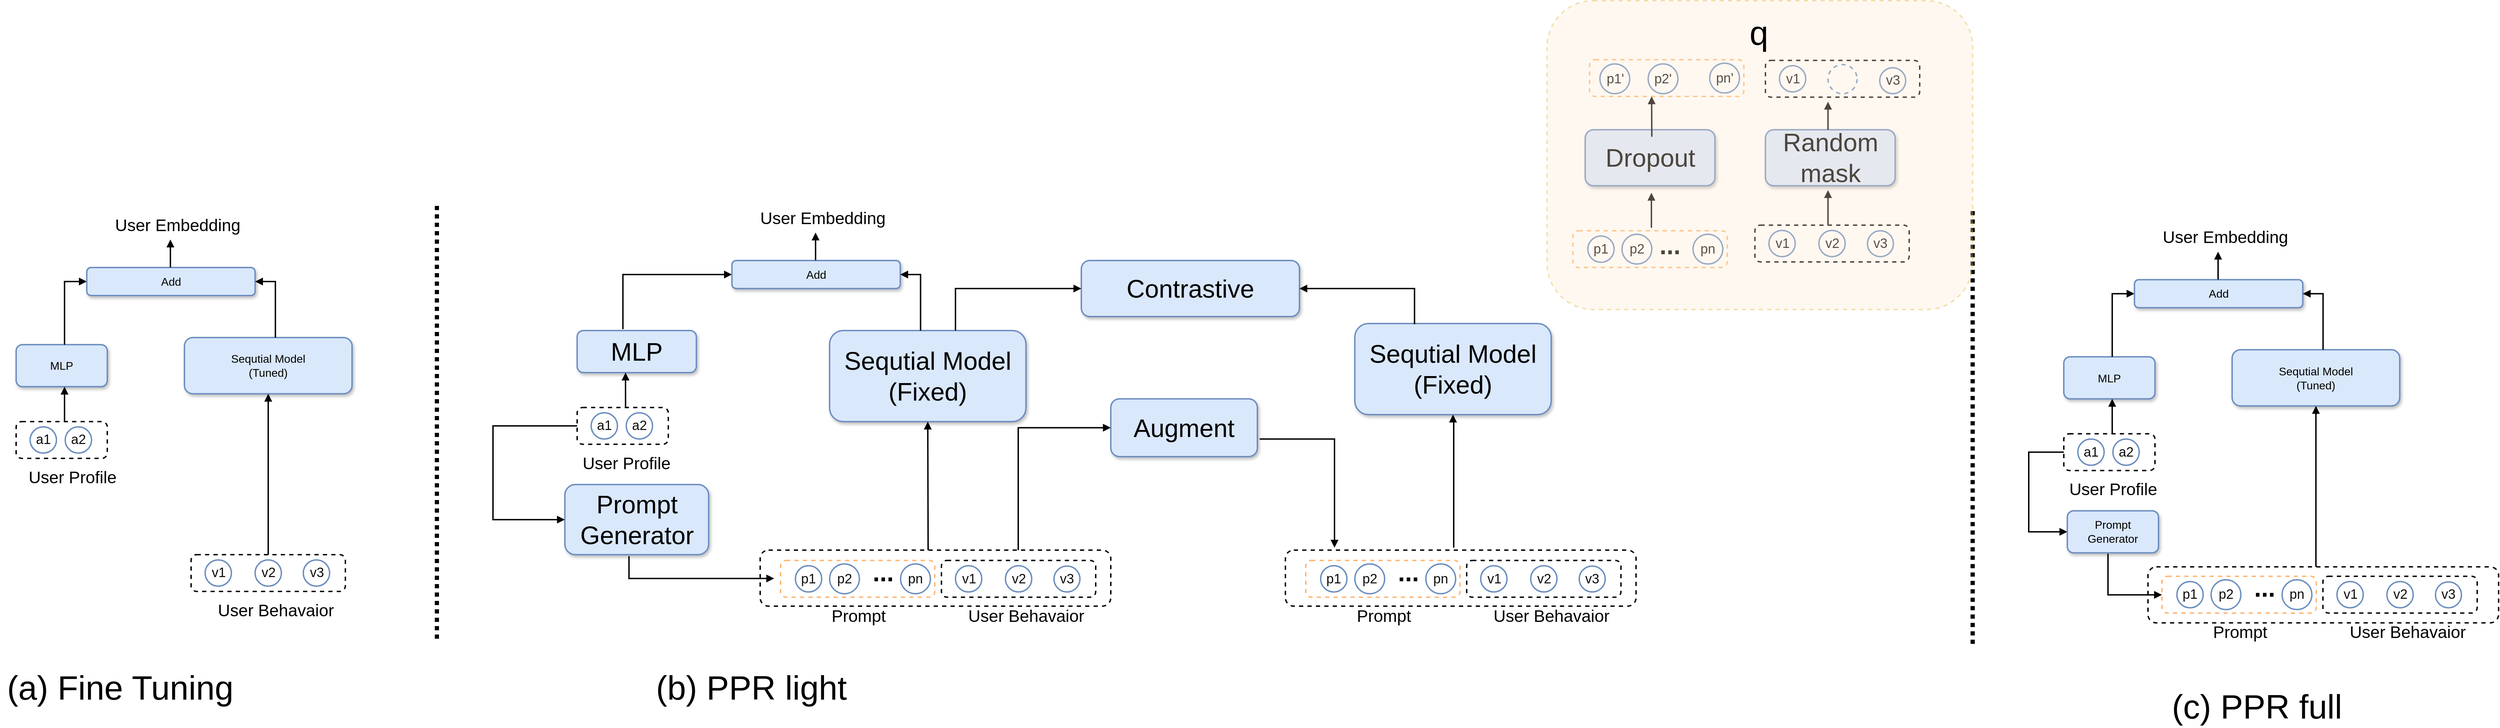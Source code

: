 <mxfile version="16.5.3" type="github">
  <diagram id="aS8oaicNbCkJTfkluQLp" name="第 1 页">
    <mxGraphModel dx="1865" dy="1660" grid="1" gridSize="10" guides="1" tooltips="1" connect="1" arrows="1" fold="1" page="1" pageScale="1" pageWidth="827" pageHeight="1169" math="0" shadow="0">
      <root>
        <mxCell id="0" />
        <mxCell id="1" parent="0" />
        <mxCell id="ZQoaphtTxRef-fi8NCxe-1" value="Sequtial Model&lt;br&gt;(Tuned)" style="rounded=1;whiteSpace=wrap;html=1;fontSize=16;strokeWidth=2;fillColor=#dae8fc;align=center;strokeColor=#6c8ebf;shadow=1;" parent="1" vertex="1">
          <mxGeometry x="170" y="130.0" width="239" height="80.25" as="geometry" />
        </mxCell>
        <mxCell id="qPcQ9MrOAGg3BTobNgeT-1" value="" style="rounded=1;whiteSpace=wrap;html=1;fontSize=16;fontColor=#000000;strokeWidth=2;fillColor=none;align=center;strokeColor=#000000;shadow=0;dashed=1;" parent="1" vertex="1">
          <mxGeometry x="179.5" y="440" width="220" height="52.5" as="geometry" />
        </mxCell>
        <mxCell id="FrOMpBuzF8apIuOrP_3H-1" value="&lt;font color=&quot;#0d0d0d&quot;&gt;v1&lt;/font&gt;" style="ellipse;whiteSpace=wrap;html=1;aspect=fixed;fontSize=19;fontColor=#3399FF;strokeWidth=2;fillColor=none;strokeColor=#6C8EBF;" parent="1" vertex="1">
          <mxGeometry x="199.5" y="447.5" width="37.5" height="37.5" as="geometry" />
        </mxCell>
        <mxCell id="FrOMpBuzF8apIuOrP_3H-2" value="&lt;font color=&quot;#0d0d0d&quot;&gt;v2&lt;/font&gt;" style="ellipse;whiteSpace=wrap;html=1;aspect=fixed;fontSize=19;fontColor=#3399FF;strokeWidth=2;fillColor=none;strokeColor=#6C8EBF;" parent="1" vertex="1">
          <mxGeometry x="270.75" y="447.5" width="37.5" height="37.5" as="geometry" />
        </mxCell>
        <mxCell id="FrOMpBuzF8apIuOrP_3H-3" value="&lt;font color=&quot;#0d0d0d&quot;&gt;v3&lt;/font&gt;" style="ellipse;whiteSpace=wrap;html=1;aspect=fixed;fontSize=19;fontColor=#3399FF;strokeWidth=2;fillColor=none;strokeColor=#6C8EBF;" parent="1" vertex="1">
          <mxGeometry x="339.5" y="447.5" width="37.5" height="37.5" as="geometry" />
        </mxCell>
        <mxCell id="FrOMpBuzF8apIuOrP_3H-5" value="" style="endArrow=block;html=1;rounded=0;exitX=0.5;exitY=0;exitDx=0;exitDy=0;entryX=0.5;entryY=1;entryDx=0;entryDy=0;endFill=1;strokeWidth=2;" parent="1" source="qPcQ9MrOAGg3BTobNgeT-1" target="ZQoaphtTxRef-fi8NCxe-1" edge="1">
          <mxGeometry width="50" height="50" relative="1" as="geometry">
            <mxPoint x="250" y="240" as="sourcePoint" />
            <mxPoint x="300" y="190" as="targetPoint" />
          </mxGeometry>
        </mxCell>
        <mxCell id="FrOMpBuzF8apIuOrP_3H-6" value="&lt;font style=&quot;font-size: 24px&quot;&gt;User Behavaior&lt;/font&gt;" style="text;html=1;resizable=0;autosize=1;align=center;verticalAlign=middle;points=[];fillColor=none;strokeColor=none;rounded=0;" parent="1" vertex="1">
          <mxGeometry x="210" y="510" width="180" height="20" as="geometry" />
        </mxCell>
        <mxCell id="FrOMpBuzF8apIuOrP_3H-8" value="MLP" style="rounded=1;whiteSpace=wrap;html=1;fontSize=16;strokeWidth=2;fillColor=#dae8fc;align=center;strokeColor=#6c8ebf;shadow=1;" parent="1" vertex="1">
          <mxGeometry x="-70" y="140.12" width="130" height="60" as="geometry" />
        </mxCell>
        <mxCell id="FrOMpBuzF8apIuOrP_3H-9" value="" style="rounded=1;whiteSpace=wrap;html=1;fontSize=16;fontColor=#000000;strokeWidth=2;fillColor=none;align=center;strokeColor=#000000;shadow=0;dashed=1;" parent="1" vertex="1">
          <mxGeometry x="-70" y="250" width="130" height="52.5" as="geometry" />
        </mxCell>
        <mxCell id="FrOMpBuzF8apIuOrP_3H-10" value="&lt;font color=&quot;#0d0d0d&quot;&gt;a1&lt;/font&gt;" style="ellipse;whiteSpace=wrap;html=1;aspect=fixed;fontSize=19;fontColor=#3399FF;strokeWidth=2;fillColor=none;strokeColor=#6C8EBF;" parent="1" vertex="1">
          <mxGeometry x="-50" y="257.5" width="37.5" height="37.5" as="geometry" />
        </mxCell>
        <mxCell id="FrOMpBuzF8apIuOrP_3H-11" value="&lt;font color=&quot;#0d0d0d&quot;&gt;a2&lt;/font&gt;" style="ellipse;whiteSpace=wrap;html=1;aspect=fixed;fontSize=19;fontColor=#3399FF;strokeWidth=2;fillColor=none;strokeColor=#6C8EBF;" parent="1" vertex="1">
          <mxGeometry y="257.5" width="37.5" height="37.5" as="geometry" />
        </mxCell>
        <mxCell id="FrOMpBuzF8apIuOrP_3H-12" value="&lt;font style=&quot;font-size: 24px&quot;&gt;User Profile&lt;/font&gt;" style="text;html=1;resizable=0;autosize=1;align=center;verticalAlign=middle;points=[];fillColor=none;strokeColor=none;rounded=0;" parent="1" vertex="1">
          <mxGeometry x="-60" y="320" width="140" height="20" as="geometry" />
        </mxCell>
        <mxCell id="FrOMpBuzF8apIuOrP_3H-13" value="" style="endArrow=block;html=1;rounded=0;exitX=0.531;exitY=0;exitDx=0;exitDy=0;entryX=0.5;entryY=1;entryDx=0;entryDy=0;endFill=1;strokeWidth=2;exitPerimeter=0;" parent="1" source="FrOMpBuzF8apIuOrP_3H-9" edge="1">
          <mxGeometry width="50" height="50" relative="1" as="geometry">
            <mxPoint x="-1" y="239.87" as="sourcePoint" />
            <mxPoint x="-1" y="200.12" as="targetPoint" />
          </mxGeometry>
        </mxCell>
        <mxCell id="FrOMpBuzF8apIuOrP_3H-15" value="" style="endArrow=block;html=1;rounded=0;exitX=0.531;exitY=0;exitDx=0;exitDy=0;endFill=1;strokeWidth=2;exitPerimeter=0;edgeStyle=elbowEdgeStyle;elbow=vertical;entryX=0;entryY=0.5;entryDx=0;entryDy=0;" parent="1" target="FrOMpBuzF8apIuOrP_3H-16" edge="1">
          <mxGeometry width="50" height="50" relative="1" as="geometry">
            <mxPoint x="-0.97" y="140.12" as="sourcePoint" />
            <mxPoint x="-40" y="50" as="targetPoint" />
            <Array as="points">
              <mxPoint x="-1" y="50" />
            </Array>
          </mxGeometry>
        </mxCell>
        <mxCell id="FrOMpBuzF8apIuOrP_3H-16" value="Add" style="rounded=1;whiteSpace=wrap;html=1;fontSize=16;strokeWidth=2;fillColor=#dae8fc;align=center;strokeColor=#6c8ebf;shadow=1;" parent="1" vertex="1">
          <mxGeometry x="30.75" y="30" width="240" height="40" as="geometry" />
        </mxCell>
        <mxCell id="FrOMpBuzF8apIuOrP_3H-17" value="" style="endArrow=block;html=1;rounded=0;exitX=0.5;exitY=0;exitDx=0;exitDy=0;endFill=1;strokeWidth=2;edgeStyle=elbowEdgeStyle;elbow=vertical;entryX=1;entryY=0.5;entryDx=0;entryDy=0;" parent="1" target="FrOMpBuzF8apIuOrP_3H-16" edge="1">
          <mxGeometry width="50" height="50" relative="1" as="geometry">
            <mxPoint x="299.71" y="130" as="sourcePoint" />
            <mxPoint x="300" y="50" as="targetPoint" />
            <Array as="points">
              <mxPoint x="300" y="50" />
            </Array>
          </mxGeometry>
        </mxCell>
        <mxCell id="FrOMpBuzF8apIuOrP_3H-20" value="" style="endArrow=block;html=1;rounded=0;exitX=0.5;exitY=0;exitDx=0;exitDy=0;entryX=0.5;entryY=1;entryDx=0;entryDy=0;endFill=1;strokeWidth=2;" parent="1" edge="1">
          <mxGeometry width="50" height="50" relative="1" as="geometry">
            <mxPoint x="150" y="29.75" as="sourcePoint" />
            <mxPoint x="150" y="-10" as="targetPoint" />
          </mxGeometry>
        </mxCell>
        <mxCell id="FrOMpBuzF8apIuOrP_3H-21" value="&lt;font style=&quot;font-size: 24px&quot;&gt;User Embedding&lt;/font&gt;" style="text;html=1;resizable=0;autosize=1;align=center;verticalAlign=middle;points=[];fillColor=none;strokeColor=none;rounded=0;" parent="1" vertex="1">
          <mxGeometry x="65" y="-40" width="190" height="20" as="geometry" />
        </mxCell>
        <mxCell id="FrOMpBuzF8apIuOrP_3H-22" value="&lt;font style=&quot;font-size: 36px&quot;&gt;Sequtial Model&lt;br&gt;(Fixed)&lt;/font&gt;" style="rounded=1;whiteSpace=wrap;html=1;fontSize=16;strokeWidth=2;fillColor=#dae8fc;align=center;strokeColor=#6c8ebf;shadow=1;" parent="1" vertex="1">
          <mxGeometry x="1090" y="120" width="280" height="130" as="geometry" />
        </mxCell>
        <mxCell id="FrOMpBuzF8apIuOrP_3H-23" value="" style="rounded=1;whiteSpace=wrap;html=1;fontSize=16;fontColor=#000000;strokeWidth=2;fillColor=none;align=center;strokeColor=#000000;shadow=0;dashed=1;" parent="1" vertex="1">
          <mxGeometry x="1249.5" y="448.25" width="220" height="52.5" as="geometry" />
        </mxCell>
        <mxCell id="FrOMpBuzF8apIuOrP_3H-24" value="&lt;font color=&quot;#0d0d0d&quot;&gt;v1&lt;/font&gt;" style="ellipse;whiteSpace=wrap;html=1;aspect=fixed;fontSize=19;fontColor=#3399FF;strokeWidth=2;fillColor=none;strokeColor=#6C8EBF;" parent="1" vertex="1">
          <mxGeometry x="1269.5" y="455.75" width="37.5" height="37.5" as="geometry" />
        </mxCell>
        <mxCell id="FrOMpBuzF8apIuOrP_3H-25" value="&lt;font color=&quot;#0d0d0d&quot;&gt;v2&lt;/font&gt;" style="ellipse;whiteSpace=wrap;html=1;aspect=fixed;fontSize=19;fontColor=#3399FF;strokeWidth=2;fillColor=none;strokeColor=#6C8EBF;" parent="1" vertex="1">
          <mxGeometry x="1340.75" y="455.75" width="37.5" height="37.5" as="geometry" />
        </mxCell>
        <mxCell id="FrOMpBuzF8apIuOrP_3H-26" value="&lt;font color=&quot;#0d0d0d&quot;&gt;v3&lt;/font&gt;" style="ellipse;whiteSpace=wrap;html=1;aspect=fixed;fontSize=19;fontColor=#3399FF;strokeWidth=2;fillColor=none;strokeColor=#6C8EBF;" parent="1" vertex="1">
          <mxGeometry x="1410" y="456.25" width="37" height="37" as="geometry" />
        </mxCell>
        <mxCell id="FrOMpBuzF8apIuOrP_3H-27" value="" style="endArrow=block;html=1;rounded=0;entryX=0.5;entryY=1;entryDx=0;entryDy=0;endFill=1;strokeWidth=2;exitX=0.479;exitY=0;exitDx=0;exitDy=0;exitPerimeter=0;" parent="1" source="FrOMpBuzF8apIuOrP_3H-49" target="FrOMpBuzF8apIuOrP_3H-22" edge="1">
          <mxGeometry width="50" height="50" relative="1" as="geometry">
            <mxPoint x="1210" y="390" as="sourcePoint" />
            <mxPoint x="1220" y="180" as="targetPoint" />
          </mxGeometry>
        </mxCell>
        <mxCell id="FrOMpBuzF8apIuOrP_3H-28" value="&lt;font style=&quot;font-size: 24px&quot;&gt;User Behavaior&lt;/font&gt;" style="text;html=1;resizable=0;autosize=1;align=center;verticalAlign=middle;points=[];fillColor=none;strokeColor=none;rounded=0;" parent="1" vertex="1">
          <mxGeometry x="1280" y="518.25" width="180" height="20" as="geometry" />
        </mxCell>
        <mxCell id="FrOMpBuzF8apIuOrP_3H-29" value="&lt;font style=&quot;font-size: 36px&quot;&gt;MLP&lt;/font&gt;" style="rounded=1;whiteSpace=wrap;html=1;fontSize=16;strokeWidth=2;fillColor=#dae8fc;align=center;strokeColor=#6c8ebf;shadow=1;" parent="1" vertex="1">
          <mxGeometry x="730" y="120" width="170" height="60" as="geometry" />
        </mxCell>
        <mxCell id="FrOMpBuzF8apIuOrP_3H-30" value="" style="rounded=1;whiteSpace=wrap;html=1;fontSize=16;fontColor=#000000;strokeWidth=2;fillColor=none;align=center;strokeColor=#000000;shadow=0;dashed=1;" parent="1" vertex="1">
          <mxGeometry x="730" y="229.88" width="130" height="52.5" as="geometry" />
        </mxCell>
        <mxCell id="FrOMpBuzF8apIuOrP_3H-31" value="&lt;font color=&quot;#0d0d0d&quot;&gt;a1&lt;/font&gt;" style="ellipse;whiteSpace=wrap;html=1;aspect=fixed;fontSize=19;fontColor=#3399FF;strokeWidth=2;fillColor=none;strokeColor=#6C8EBF;" parent="1" vertex="1">
          <mxGeometry x="750" y="237.38" width="37.5" height="37.5" as="geometry" />
        </mxCell>
        <mxCell id="FrOMpBuzF8apIuOrP_3H-32" value="&lt;font color=&quot;#0d0d0d&quot;&gt;a2&lt;/font&gt;" style="ellipse;whiteSpace=wrap;html=1;aspect=fixed;fontSize=19;fontColor=#3399FF;strokeWidth=2;fillColor=none;strokeColor=#6C8EBF;" parent="1" vertex="1">
          <mxGeometry x="800" y="237.38" width="37.5" height="37.5" as="geometry" />
        </mxCell>
        <mxCell id="FrOMpBuzF8apIuOrP_3H-33" value="&lt;font style=&quot;font-size: 24px&quot;&gt;User Profile&lt;/font&gt;" style="text;html=1;resizable=0;autosize=1;align=center;verticalAlign=middle;points=[];fillColor=none;strokeColor=none;rounded=0;" parent="1" vertex="1">
          <mxGeometry x="730" y="299.88" width="140" height="20" as="geometry" />
        </mxCell>
        <mxCell id="FrOMpBuzF8apIuOrP_3H-34" value="" style="endArrow=block;html=1;rounded=0;exitX=0.531;exitY=0;exitDx=0;exitDy=0;entryX=0.5;entryY=1;entryDx=0;entryDy=0;endFill=1;strokeWidth=2;exitPerimeter=0;" parent="1" source="FrOMpBuzF8apIuOrP_3H-30" edge="1">
          <mxGeometry width="50" height="50" relative="1" as="geometry">
            <mxPoint x="799" y="219.75" as="sourcePoint" />
            <mxPoint x="799" y="180.0" as="targetPoint" />
          </mxGeometry>
        </mxCell>
        <mxCell id="FrOMpBuzF8apIuOrP_3H-35" value="" style="endArrow=block;html=1;rounded=0;endFill=1;strokeWidth=2;edgeStyle=elbowEdgeStyle;elbow=vertical;entryX=0;entryY=0.5;entryDx=0;entryDy=0;exitX=0.384;exitY=-0.034;exitDx=0;exitDy=0;exitPerimeter=0;" parent="1" target="FrOMpBuzF8apIuOrP_3H-36" edge="1" source="FrOMpBuzF8apIuOrP_3H-29">
          <mxGeometry width="50" height="50" relative="1" as="geometry">
            <mxPoint x="800" y="110" as="sourcePoint" />
            <mxPoint x="880" y="40" as="targetPoint" />
            <Array as="points">
              <mxPoint x="919" y="40" />
            </Array>
          </mxGeometry>
        </mxCell>
        <mxCell id="FrOMpBuzF8apIuOrP_3H-36" value="Add" style="rounded=1;whiteSpace=wrap;html=1;fontSize=16;strokeWidth=2;fillColor=#dae8fc;align=center;strokeColor=#6c8ebf;shadow=1;" parent="1" vertex="1">
          <mxGeometry x="950.75" y="20" width="240" height="40" as="geometry" />
        </mxCell>
        <mxCell id="FrOMpBuzF8apIuOrP_3H-37" value="" style="endArrow=block;html=1;rounded=0;exitX=0.5;exitY=0;exitDx=0;exitDy=0;endFill=1;strokeWidth=2;edgeStyle=elbowEdgeStyle;elbow=vertical;entryX=1;entryY=0.5;entryDx=0;entryDy=0;" parent="1" target="FrOMpBuzF8apIuOrP_3H-36" edge="1">
          <mxGeometry width="50" height="50" relative="1" as="geometry">
            <mxPoint x="1219.71" y="120" as="sourcePoint" />
            <mxPoint x="1220" y="40" as="targetPoint" />
            <Array as="points">
              <mxPoint x="1220" y="40" />
            </Array>
          </mxGeometry>
        </mxCell>
        <mxCell id="FrOMpBuzF8apIuOrP_3H-39" value="" style="endArrow=block;html=1;rounded=0;exitX=0.5;exitY=0;exitDx=0;exitDy=0;entryX=0.5;entryY=1;entryDx=0;entryDy=0;endFill=1;strokeWidth=2;" parent="1" edge="1">
          <mxGeometry width="50" height="50" relative="1" as="geometry">
            <mxPoint x="1070" y="19.75" as="sourcePoint" />
            <mxPoint x="1070" y="-20" as="targetPoint" />
          </mxGeometry>
        </mxCell>
        <mxCell id="FrOMpBuzF8apIuOrP_3H-40" value="&lt;font style=&quot;font-size: 24px&quot;&gt;User Embedding&lt;/font&gt;" style="text;html=1;resizable=0;autosize=1;align=center;verticalAlign=middle;points=[];fillColor=none;strokeColor=none;rounded=0;" parent="1" vertex="1">
          <mxGeometry x="985" y="-50" width="190" height="20" as="geometry" />
        </mxCell>
        <mxCell id="FrOMpBuzF8apIuOrP_3H-41" value="&lt;font style=&quot;font-size: 36px&quot;&gt;Prompt Generator&lt;/font&gt;" style="rounded=1;whiteSpace=wrap;html=1;fontSize=16;strokeWidth=2;fillColor=#dae8fc;align=center;strokeColor=#6c8ebf;shadow=1;" parent="1" vertex="1">
          <mxGeometry x="712.5" y="339.88" width="205" height="100.12" as="geometry" />
        </mxCell>
        <mxCell id="FrOMpBuzF8apIuOrP_3H-43" value="" style="endArrow=block;html=1;rounded=0;exitX=0;exitY=0.5;exitDx=0;exitDy=0;entryX=0;entryY=0.5;entryDx=0;entryDy=0;endFill=1;strokeWidth=2;edgeStyle=elbowEdgeStyle;elbow=vertical;" parent="1" source="FrOMpBuzF8apIuOrP_3H-30" target="FrOMpBuzF8apIuOrP_3H-41" edge="1">
          <mxGeometry width="50" height="50" relative="1" as="geometry">
            <mxPoint x="560" y="289.63" as="sourcePoint" />
            <mxPoint x="560" y="249.88" as="targetPoint" />
            <Array as="points">
              <mxPoint x="610" y="250" />
              <mxPoint x="530" y="322.88" />
            </Array>
          </mxGeometry>
        </mxCell>
        <mxCell id="FrOMpBuzF8apIuOrP_3H-44" value="" style="rounded=1;whiteSpace=wrap;html=1;fontSize=16;fontColor=#000000;strokeWidth=2;fillColor=none;align=center;strokeColor=#FFB570;shadow=0;dashed=1;" parent="1" vertex="1">
          <mxGeometry x="1020" y="448.25" width="220" height="52.5" as="geometry" />
        </mxCell>
        <mxCell id="FrOMpBuzF8apIuOrP_3H-45" value="&lt;font color=&quot;#0d0d0d&quot;&gt;p1&lt;/font&gt;" style="ellipse;whiteSpace=wrap;html=1;aspect=fixed;fontSize=19;fontColor=#3399FF;strokeWidth=2;fillColor=none;strokeColor=#6C8EBF;" parent="1" vertex="1">
          <mxGeometry x="1041.25" y="455.75" width="37.5" height="37.5" as="geometry" />
        </mxCell>
        <mxCell id="FrOMpBuzF8apIuOrP_3H-46" value="&lt;font color=&quot;#0d0d0d&quot;&gt;p2&lt;/font&gt;" style="ellipse;whiteSpace=wrap;html=1;aspect=fixed;fontSize=19;fontColor=#3399FF;strokeWidth=2;fillColor=none;strokeColor=#6C8EBF;" parent="1" vertex="1">
          <mxGeometry x="1090" y="453.25" width="42.5" height="42.5" as="geometry" />
        </mxCell>
        <mxCell id="FrOMpBuzF8apIuOrP_3H-47" value="&lt;font color=&quot;#0d0d0d&quot;&gt;pn&lt;/font&gt;" style="ellipse;whiteSpace=wrap;html=1;aspect=fixed;fontSize=19;fontColor=#3399FF;strokeWidth=2;fillColor=none;strokeColor=#6C8EBF;" parent="1" vertex="1">
          <mxGeometry x="1191.25" y="453.25" width="42.5" height="42.5" as="geometry" />
        </mxCell>
        <mxCell id="FrOMpBuzF8apIuOrP_3H-48" value="&lt;b&gt;&lt;font style=&quot;font-size: 36px&quot;&gt;...&lt;/font&gt;&lt;/b&gt;" style="text;html=1;resizable=0;autosize=1;align=center;verticalAlign=middle;points=[];fillColor=none;strokeColor=none;rounded=0;fontSize=24;" parent="1" vertex="1">
          <mxGeometry x="1141.25" y="444.5" width="50" height="40" as="geometry" />
        </mxCell>
        <mxCell id="FrOMpBuzF8apIuOrP_3H-49" value="" style="rounded=1;whiteSpace=wrap;html=1;fontSize=16;fontColor=#000000;strokeWidth=2;fillColor=none;align=center;strokeColor=#000000;shadow=0;dashed=1;" parent="1" vertex="1">
          <mxGeometry x="991" y="433.5" width="500" height="80" as="geometry" />
        </mxCell>
        <mxCell id="FrOMpBuzF8apIuOrP_3H-50" value="&lt;font style=&quot;font-size: 24px&quot;&gt;Prompt&lt;/font&gt;" style="text;html=1;resizable=0;autosize=1;align=center;verticalAlign=middle;points=[];fillColor=none;strokeColor=none;rounded=0;" parent="1" vertex="1">
          <mxGeometry x="1086.25" y="518.25" width="90" height="20" as="geometry" />
        </mxCell>
        <mxCell id="FrOMpBuzF8apIuOrP_3H-51" value="" style="endArrow=block;html=1;rounded=0;exitX=0.446;exitY=1.023;exitDx=0;exitDy=0;entryX=0.04;entryY=0.5;entryDx=0;entryDy=0;endFill=1;strokeWidth=2;edgeStyle=elbowEdgeStyle;elbow=vertical;entryPerimeter=0;exitPerimeter=0;" parent="1" source="FrOMpBuzF8apIuOrP_3H-41" target="FrOMpBuzF8apIuOrP_3H-49" edge="1">
          <mxGeometry width="50" height="50" relative="1" as="geometry">
            <mxPoint x="880" y="430" as="sourcePoint" />
            <mxPoint x="885" y="543.75" as="targetPoint" />
            <Array as="points">
              <mxPoint x="900" y="474" />
            </Array>
          </mxGeometry>
        </mxCell>
        <mxCell id="FrOMpBuzF8apIuOrP_3H-108" value="Sequtial Model&lt;br&gt;(Tuned)" style="rounded=1;whiteSpace=wrap;html=1;fontSize=16;strokeWidth=2;fillColor=#dae8fc;align=center;strokeColor=#6c8ebf;shadow=1;" parent="1" vertex="1">
          <mxGeometry x="3090.0" y="147.38" width="239" height="80.25" as="geometry" />
        </mxCell>
        <mxCell id="FrOMpBuzF8apIuOrP_3H-109" value="" style="rounded=1;whiteSpace=wrap;html=1;fontSize=16;fontColor=#000000;strokeWidth=2;fillColor=none;align=center;strokeColor=#000000;shadow=0;dashed=1;" parent="1" vertex="1">
          <mxGeometry x="3219.5" y="470.88" width="220" height="52.5" as="geometry" />
        </mxCell>
        <mxCell id="FrOMpBuzF8apIuOrP_3H-110" value="&lt;font color=&quot;#0d0d0d&quot;&gt;v1&lt;/font&gt;" style="ellipse;whiteSpace=wrap;html=1;aspect=fixed;fontSize=19;fontColor=#3399FF;strokeWidth=2;fillColor=none;strokeColor=#6C8EBF;" parent="1" vertex="1">
          <mxGeometry x="3239.5" y="478.38" width="37.5" height="37.5" as="geometry" />
        </mxCell>
        <mxCell id="FrOMpBuzF8apIuOrP_3H-111" value="&lt;font color=&quot;#0d0d0d&quot;&gt;v2&lt;/font&gt;" style="ellipse;whiteSpace=wrap;html=1;aspect=fixed;fontSize=19;fontColor=#3399FF;strokeWidth=2;fillColor=none;strokeColor=#6C8EBF;" parent="1" vertex="1">
          <mxGeometry x="3310.75" y="478.38" width="37.5" height="37.5" as="geometry" />
        </mxCell>
        <mxCell id="FrOMpBuzF8apIuOrP_3H-112" value="&lt;font color=&quot;#0d0d0d&quot;&gt;v3&lt;/font&gt;" style="ellipse;whiteSpace=wrap;html=1;aspect=fixed;fontSize=19;fontColor=#3399FF;strokeWidth=2;fillColor=none;strokeColor=#6C8EBF;" parent="1" vertex="1">
          <mxGeometry x="3380.0" y="478.88" width="37" height="37" as="geometry" />
        </mxCell>
        <mxCell id="FrOMpBuzF8apIuOrP_3H-113" value="" style="endArrow=block;html=1;rounded=0;entryX=0.5;entryY=1;entryDx=0;entryDy=0;endFill=1;strokeWidth=2;exitX=0.479;exitY=0;exitDx=0;exitDy=0;exitPerimeter=0;" parent="1" source="FrOMpBuzF8apIuOrP_3H-133" target="FrOMpBuzF8apIuOrP_3H-108" edge="1">
          <mxGeometry width="50" height="50" relative="1" as="geometry">
            <mxPoint x="3210.0" y="417.38" as="sourcePoint" />
            <mxPoint x="3220.0" y="207.38" as="targetPoint" />
          </mxGeometry>
        </mxCell>
        <mxCell id="FrOMpBuzF8apIuOrP_3H-114" value="&lt;font style=&quot;font-size: 24px&quot;&gt;User Behavaior&lt;/font&gt;" style="text;html=1;resizable=0;autosize=1;align=center;verticalAlign=middle;points=[];fillColor=none;strokeColor=none;rounded=0;" parent="1" vertex="1">
          <mxGeometry x="3250.0" y="540.88" width="180" height="20" as="geometry" />
        </mxCell>
        <mxCell id="FrOMpBuzF8apIuOrP_3H-115" value="MLP" style="rounded=1;whiteSpace=wrap;html=1;fontSize=16;strokeWidth=2;fillColor=#dae8fc;align=center;strokeColor=#6c8ebf;shadow=1;" parent="1" vertex="1">
          <mxGeometry x="2850.0" y="157.5" width="130" height="60" as="geometry" />
        </mxCell>
        <mxCell id="FrOMpBuzF8apIuOrP_3H-116" value="" style="rounded=1;whiteSpace=wrap;html=1;fontSize=16;fontColor=#000000;strokeWidth=2;fillColor=none;align=center;strokeColor=#000000;shadow=0;dashed=1;" parent="1" vertex="1">
          <mxGeometry x="2850.0" y="267.38" width="130" height="52.5" as="geometry" />
        </mxCell>
        <mxCell id="FrOMpBuzF8apIuOrP_3H-117" value="&lt;font color=&quot;#0d0d0d&quot;&gt;a1&lt;/font&gt;" style="ellipse;whiteSpace=wrap;html=1;aspect=fixed;fontSize=19;fontColor=#3399FF;strokeWidth=2;fillColor=none;strokeColor=#6C8EBF;" parent="1" vertex="1">
          <mxGeometry x="2870.0" y="274.88" width="37.5" height="37.5" as="geometry" />
        </mxCell>
        <mxCell id="FrOMpBuzF8apIuOrP_3H-118" value="&lt;font color=&quot;#0d0d0d&quot;&gt;a2&lt;/font&gt;" style="ellipse;whiteSpace=wrap;html=1;aspect=fixed;fontSize=19;fontColor=#3399FF;strokeWidth=2;fillColor=none;strokeColor=#6C8EBF;" parent="1" vertex="1">
          <mxGeometry x="2920.0" y="274.88" width="37.5" height="37.5" as="geometry" />
        </mxCell>
        <mxCell id="FrOMpBuzF8apIuOrP_3H-119" value="&lt;font style=&quot;font-size: 24px&quot;&gt;User Profile&lt;/font&gt;" style="text;html=1;resizable=0;autosize=1;align=center;verticalAlign=middle;points=[];fillColor=none;strokeColor=none;rounded=0;" parent="1" vertex="1">
          <mxGeometry x="2850.0" y="337.38" width="140" height="20" as="geometry" />
        </mxCell>
        <mxCell id="FrOMpBuzF8apIuOrP_3H-120" value="" style="endArrow=block;html=1;rounded=0;exitX=0.531;exitY=0;exitDx=0;exitDy=0;entryX=0.5;entryY=1;entryDx=0;entryDy=0;endFill=1;strokeWidth=2;exitPerimeter=0;" parent="1" source="FrOMpBuzF8apIuOrP_3H-116" edge="1">
          <mxGeometry width="50" height="50" relative="1" as="geometry">
            <mxPoint x="2919.0" y="257.25" as="sourcePoint" />
            <mxPoint x="2919.0" y="217.5" as="targetPoint" />
          </mxGeometry>
        </mxCell>
        <mxCell id="FrOMpBuzF8apIuOrP_3H-121" value="" style="endArrow=block;html=1;rounded=0;exitX=0.531;exitY=0;exitDx=0;exitDy=0;endFill=1;strokeWidth=2;exitPerimeter=0;edgeStyle=elbowEdgeStyle;elbow=vertical;entryX=0;entryY=0.5;entryDx=0;entryDy=0;" parent="1" target="FrOMpBuzF8apIuOrP_3H-122" edge="1">
          <mxGeometry width="50" height="50" relative="1" as="geometry">
            <mxPoint x="2919.03" y="157.5" as="sourcePoint" />
            <mxPoint x="2880.0" y="67.38" as="targetPoint" />
            <Array as="points">
              <mxPoint x="2919.0" y="67.38" />
            </Array>
          </mxGeometry>
        </mxCell>
        <mxCell id="FrOMpBuzF8apIuOrP_3H-122" value="Add" style="rounded=1;whiteSpace=wrap;html=1;fontSize=16;strokeWidth=2;fillColor=#dae8fc;align=center;strokeColor=#6c8ebf;shadow=1;" parent="1" vertex="1">
          <mxGeometry x="2950.75" y="47.38" width="240" height="40" as="geometry" />
        </mxCell>
        <mxCell id="FrOMpBuzF8apIuOrP_3H-123" value="" style="endArrow=block;html=1;rounded=0;exitX=0.5;exitY=0;exitDx=0;exitDy=0;endFill=1;strokeWidth=2;edgeStyle=elbowEdgeStyle;elbow=vertical;entryX=1;entryY=0.5;entryDx=0;entryDy=0;" parent="1" target="FrOMpBuzF8apIuOrP_3H-122" edge="1">
          <mxGeometry width="50" height="50" relative="1" as="geometry">
            <mxPoint x="3219.71" y="147.38" as="sourcePoint" />
            <mxPoint x="3220.0" y="67.38" as="targetPoint" />
            <Array as="points">
              <mxPoint x="3220.0" y="67.38" />
            </Array>
          </mxGeometry>
        </mxCell>
        <mxCell id="FrOMpBuzF8apIuOrP_3H-124" value="" style="endArrow=block;html=1;rounded=0;exitX=0.5;exitY=0;exitDx=0;exitDy=0;entryX=0.5;entryY=1;entryDx=0;entryDy=0;endFill=1;strokeWidth=2;" parent="1" edge="1">
          <mxGeometry width="50" height="50" relative="1" as="geometry">
            <mxPoint x="3070.0" y="47.13" as="sourcePoint" />
            <mxPoint x="3070.0" y="7.38" as="targetPoint" />
          </mxGeometry>
        </mxCell>
        <mxCell id="FrOMpBuzF8apIuOrP_3H-125" value="&lt;font style=&quot;font-size: 24px&quot;&gt;User Embedding&lt;/font&gt;" style="text;html=1;resizable=0;autosize=1;align=center;verticalAlign=middle;points=[];fillColor=none;strokeColor=none;rounded=0;" parent="1" vertex="1">
          <mxGeometry x="2985.0" y="-22.62" width="190" height="20" as="geometry" />
        </mxCell>
        <mxCell id="FrOMpBuzF8apIuOrP_3H-126" value="Prompt Generator" style="rounded=1;whiteSpace=wrap;html=1;fontSize=16;strokeWidth=2;fillColor=#dae8fc;align=center;strokeColor=#6c8ebf;shadow=1;" parent="1" vertex="1">
          <mxGeometry x="2855.0" y="377.38" width="130" height="60" as="geometry" />
        </mxCell>
        <mxCell id="FrOMpBuzF8apIuOrP_3H-127" value="" style="endArrow=block;html=1;rounded=0;exitX=0;exitY=0.5;exitDx=0;exitDy=0;entryX=0;entryY=0.5;entryDx=0;entryDy=0;endFill=1;strokeWidth=2;edgeStyle=elbowEdgeStyle;elbow=vertical;" parent="1" source="FrOMpBuzF8apIuOrP_3H-116" target="FrOMpBuzF8apIuOrP_3H-126" edge="1">
          <mxGeometry width="50" height="50" relative="1" as="geometry">
            <mxPoint x="2830.0" y="304.13" as="sourcePoint" />
            <mxPoint x="2830.0" y="264.38" as="targetPoint" />
            <Array as="points">
              <mxPoint x="2800.0" y="337.38" />
            </Array>
          </mxGeometry>
        </mxCell>
        <mxCell id="FrOMpBuzF8apIuOrP_3H-128" value="" style="rounded=1;whiteSpace=wrap;html=1;fontSize=16;fontColor=#000000;strokeWidth=2;fillColor=none;align=center;strokeColor=#FFB570;shadow=0;dashed=1;" parent="1" vertex="1">
          <mxGeometry x="2990.0" y="470.88" width="220" height="52.5" as="geometry" />
        </mxCell>
        <mxCell id="FrOMpBuzF8apIuOrP_3H-129" value="&lt;font color=&quot;#0d0d0d&quot;&gt;p1&lt;/font&gt;" style="ellipse;whiteSpace=wrap;html=1;aspect=fixed;fontSize=19;fontColor=#3399FF;strokeWidth=2;fillColor=none;strokeColor=#6C8EBF;" parent="1" vertex="1">
          <mxGeometry x="3011.25" y="478.38" width="37.5" height="37.5" as="geometry" />
        </mxCell>
        <mxCell id="FrOMpBuzF8apIuOrP_3H-130" value="&lt;font color=&quot;#0d0d0d&quot;&gt;p2&lt;/font&gt;" style="ellipse;whiteSpace=wrap;html=1;aspect=fixed;fontSize=19;fontColor=#3399FF;strokeWidth=2;fillColor=none;strokeColor=#6C8EBF;" parent="1" vertex="1">
          <mxGeometry x="3060.0" y="475.88" width="42.5" height="42.5" as="geometry" />
        </mxCell>
        <mxCell id="FrOMpBuzF8apIuOrP_3H-131" value="&lt;font color=&quot;#0d0d0d&quot;&gt;pn&lt;/font&gt;" style="ellipse;whiteSpace=wrap;html=1;aspect=fixed;fontSize=19;fontColor=#3399FF;strokeWidth=2;fillColor=none;strokeColor=#6C8EBF;" parent="1" vertex="1">
          <mxGeometry x="3161.25" y="475.88" width="42.5" height="42.5" as="geometry" />
        </mxCell>
        <mxCell id="FrOMpBuzF8apIuOrP_3H-132" value="&lt;b&gt;&lt;font style=&quot;font-size: 36px&quot;&gt;...&lt;/font&gt;&lt;/b&gt;" style="text;html=1;resizable=0;autosize=1;align=center;verticalAlign=middle;points=[];fillColor=none;strokeColor=none;rounded=0;fontSize=24;" parent="1" vertex="1">
          <mxGeometry x="3111.25" y="467.13" width="50" height="40" as="geometry" />
        </mxCell>
        <mxCell id="FrOMpBuzF8apIuOrP_3H-133" value="" style="rounded=1;whiteSpace=wrap;html=1;fontSize=16;fontColor=#000000;strokeWidth=2;fillColor=none;align=center;strokeColor=#000000;shadow=0;dashed=1;" parent="1" vertex="1">
          <mxGeometry x="2970.0" y="457.38" width="500" height="80" as="geometry" />
        </mxCell>
        <mxCell id="FrOMpBuzF8apIuOrP_3H-134" value="&lt;font style=&quot;font-size: 24px&quot;&gt;Prompt&lt;/font&gt;" style="text;html=1;resizable=0;autosize=1;align=center;verticalAlign=middle;points=[];fillColor=none;strokeColor=none;rounded=0;" parent="1" vertex="1">
          <mxGeometry x="3056.25" y="540.88" width="90" height="20" as="geometry" />
        </mxCell>
        <mxCell id="FrOMpBuzF8apIuOrP_3H-135" value="" style="endArrow=block;html=1;rounded=0;exitX=0.446;exitY=1.023;exitDx=0;exitDy=0;entryX=0.04;entryY=0.5;entryDx=0;entryDy=0;endFill=1;strokeWidth=2;edgeStyle=elbowEdgeStyle;elbow=vertical;entryPerimeter=0;exitPerimeter=0;" parent="1" source="FrOMpBuzF8apIuOrP_3H-126" target="FrOMpBuzF8apIuOrP_3H-133" edge="1">
          <mxGeometry width="50" height="50" relative="1" as="geometry">
            <mxPoint x="2880.0" y="457.38" as="sourcePoint" />
            <mxPoint x="2885.0" y="571.13" as="targetPoint" />
            <Array as="points">
              <mxPoint x="2930.0" y="497.38" />
            </Array>
          </mxGeometry>
        </mxCell>
        <mxCell id="FrOMpBuzF8apIuOrP_3H-138" value="" style="endArrow=none;html=1;rounded=0;fontSize=36;strokeWidth=6;elbow=vertical;dashed=1;dashPattern=1 1;" parent="1" edge="1">
          <mxGeometry width="50" height="50" relative="1" as="geometry">
            <mxPoint x="530" y="560" as="sourcePoint" />
            <mxPoint x="530" y="-60" as="targetPoint" />
          </mxGeometry>
        </mxCell>
        <mxCell id="FrOMpBuzF8apIuOrP_3H-139" value="" style="endArrow=none;html=1;rounded=0;fontSize=36;strokeWidth=6;elbow=vertical;dashed=1;dashPattern=1 1;" parent="1" edge="1">
          <mxGeometry width="50" height="50" relative="1" as="geometry">
            <mxPoint x="2720" y="567.38" as="sourcePoint" />
            <mxPoint x="2720" y="-52.62" as="targetPoint" />
          </mxGeometry>
        </mxCell>
        <mxCell id="FrOMpBuzF8apIuOrP_3H-140" value="&lt;font style=&quot;font-size: 48px&quot;&gt;(a) Fine Tuning&lt;/font&gt;" style="text;html=1;resizable=0;autosize=1;align=center;verticalAlign=middle;points=[];fillColor=none;strokeColor=none;rounded=0;" parent="1" vertex="1">
          <mxGeometry x="-92.5" y="615" width="340" height="30" as="geometry" />
        </mxCell>
        <mxCell id="FrOMpBuzF8apIuOrP_3H-141" value="&lt;font style=&quot;font-size: 48px&quot;&gt;(b) PPR light&lt;/font&gt;" style="text;html=1;resizable=0;autosize=1;align=center;verticalAlign=middle;points=[];fillColor=none;strokeColor=none;rounded=0;" parent="1" vertex="1">
          <mxGeometry x="832.5" y="615" width="290" height="30" as="geometry" />
        </mxCell>
        <mxCell id="FrOMpBuzF8apIuOrP_3H-142" value="&lt;font style=&quot;font-size: 48px&quot;&gt;(c) PPR full&lt;/font&gt;" style="text;html=1;resizable=0;autosize=1;align=center;verticalAlign=middle;points=[];fillColor=none;strokeColor=none;rounded=0;" parent="1" vertex="1">
          <mxGeometry x="2995" y="642.38" width="260" height="30" as="geometry" />
        </mxCell>
        <mxCell id="Ihp9EkSwN32YHoUl-qDa-11" value="" style="rounded=1;whiteSpace=wrap;html=1;fontSize=16;fontColor=#000000;strokeWidth=2;fillColor=none;align=center;strokeColor=#000000;shadow=0;dashed=1;" vertex="1" parent="1">
          <mxGeometry x="1998.5" y="448.25" width="220" height="52.5" as="geometry" />
        </mxCell>
        <mxCell id="Ihp9EkSwN32YHoUl-qDa-12" value="&lt;font color=&quot;#0d0d0d&quot;&gt;v1&lt;/font&gt;" style="ellipse;whiteSpace=wrap;html=1;aspect=fixed;fontSize=19;fontColor=#3399FF;strokeWidth=2;fillColor=none;strokeColor=#6C8EBF;" vertex="1" parent="1">
          <mxGeometry x="2018.5" y="455.75" width="37.5" height="37.5" as="geometry" />
        </mxCell>
        <mxCell id="Ihp9EkSwN32YHoUl-qDa-13" value="&lt;font color=&quot;#0d0d0d&quot;&gt;v2&lt;/font&gt;" style="ellipse;whiteSpace=wrap;html=1;aspect=fixed;fontSize=19;fontColor=#3399FF;strokeWidth=2;fillColor=none;strokeColor=#6C8EBF;" vertex="1" parent="1">
          <mxGeometry x="2089.75" y="455.75" width="37.5" height="37.5" as="geometry" />
        </mxCell>
        <mxCell id="Ihp9EkSwN32YHoUl-qDa-14" value="&lt;font color=&quot;#0d0d0d&quot;&gt;v3&lt;/font&gt;" style="ellipse;whiteSpace=wrap;html=1;aspect=fixed;fontSize=19;fontColor=#3399FF;strokeWidth=2;fillColor=none;strokeColor=#6C8EBF;" vertex="1" parent="1">
          <mxGeometry x="2159" y="456.25" width="37" height="37" as="geometry" />
        </mxCell>
        <mxCell id="Ihp9EkSwN32YHoUl-qDa-15" value="&lt;font style=&quot;font-size: 24px&quot;&gt;User Behavaior&lt;/font&gt;" style="text;html=1;resizable=0;autosize=1;align=center;verticalAlign=middle;points=[];fillColor=none;strokeColor=none;rounded=0;" vertex="1" parent="1">
          <mxGeometry x="2029" y="518.25" width="180" height="20" as="geometry" />
        </mxCell>
        <mxCell id="Ihp9EkSwN32YHoUl-qDa-16" value="" style="rounded=1;whiteSpace=wrap;html=1;fontSize=16;fontColor=#000000;strokeWidth=2;fillColor=none;align=center;strokeColor=#FFB570;shadow=0;dashed=1;" vertex="1" parent="1">
          <mxGeometry x="1769" y="448.25" width="220" height="52.5" as="geometry" />
        </mxCell>
        <mxCell id="Ihp9EkSwN32YHoUl-qDa-17" value="&lt;font color=&quot;#0d0d0d&quot;&gt;p1&lt;/font&gt;" style="ellipse;whiteSpace=wrap;html=1;aspect=fixed;fontSize=19;fontColor=#3399FF;strokeWidth=2;fillColor=none;strokeColor=#6C8EBF;" vertex="1" parent="1">
          <mxGeometry x="1790.25" y="455.75" width="37.5" height="37.5" as="geometry" />
        </mxCell>
        <mxCell id="Ihp9EkSwN32YHoUl-qDa-18" value="&lt;font color=&quot;#0d0d0d&quot;&gt;p2&lt;/font&gt;" style="ellipse;whiteSpace=wrap;html=1;aspect=fixed;fontSize=19;fontColor=#3399FF;strokeWidth=2;fillColor=none;strokeColor=#6C8EBF;" vertex="1" parent="1">
          <mxGeometry x="1839" y="453.25" width="42.5" height="42.5" as="geometry" />
        </mxCell>
        <mxCell id="Ihp9EkSwN32YHoUl-qDa-19" value="&lt;font color=&quot;#0d0d0d&quot;&gt;pn&lt;/font&gt;" style="ellipse;whiteSpace=wrap;html=1;aspect=fixed;fontSize=19;fontColor=#3399FF;strokeWidth=2;fillColor=none;strokeColor=#6C8EBF;" vertex="1" parent="1">
          <mxGeometry x="1940.25" y="453.25" width="42.5" height="42.5" as="geometry" />
        </mxCell>
        <mxCell id="Ihp9EkSwN32YHoUl-qDa-20" value="&lt;b&gt;&lt;font style=&quot;font-size: 36px&quot;&gt;...&lt;/font&gt;&lt;/b&gt;" style="text;html=1;resizable=0;autosize=1;align=center;verticalAlign=middle;points=[];fillColor=none;strokeColor=none;rounded=0;fontSize=24;" vertex="1" parent="1">
          <mxGeometry x="1890.25" y="444.5" width="50" height="40" as="geometry" />
        </mxCell>
        <mxCell id="Ihp9EkSwN32YHoUl-qDa-21" value="" style="rounded=1;whiteSpace=wrap;html=1;fontSize=16;fontColor=#000000;strokeWidth=2;fillColor=none;align=center;strokeColor=#000000;shadow=0;dashed=1;" vertex="1" parent="1">
          <mxGeometry x="1740" y="433.5" width="500" height="80" as="geometry" />
        </mxCell>
        <mxCell id="Ihp9EkSwN32YHoUl-qDa-22" value="&lt;font style=&quot;font-size: 24px&quot;&gt;Prompt&lt;/font&gt;" style="text;html=1;resizable=0;autosize=1;align=center;verticalAlign=middle;points=[];fillColor=none;strokeColor=none;rounded=0;" vertex="1" parent="1">
          <mxGeometry x="1835.25" y="518.25" width="90" height="20" as="geometry" />
        </mxCell>
        <mxCell id="Ihp9EkSwN32YHoUl-qDa-23" value="&lt;font style=&quot;font-size: 36px&quot;&gt;Augment&lt;/font&gt;" style="rounded=1;whiteSpace=wrap;html=1;fontSize=16;strokeWidth=2;fillColor=#dae8fc;align=center;strokeColor=#6c8ebf;shadow=1;" vertex="1" parent="1">
          <mxGeometry x="1491" y="217.5" width="209" height="82.5" as="geometry" />
        </mxCell>
        <mxCell id="Ihp9EkSwN32YHoUl-qDa-24" value="" style="endArrow=block;html=1;rounded=0;exitX=0.5;exitY=0;exitDx=0;exitDy=0;entryX=0;entryY=0.5;entryDx=0;entryDy=0;endFill=1;strokeWidth=2;fontSize=36;edgeStyle=orthogonalEdgeStyle;" edge="1" parent="1" target="Ihp9EkSwN32YHoUl-qDa-23">
          <mxGeometry width="50" height="50" relative="1" as="geometry">
            <mxPoint x="1359" y="433.5" as="sourcePoint" />
            <mxPoint x="1359" y="393.75" as="targetPoint" />
            <Array as="points">
              <mxPoint x="1359" y="259" />
            </Array>
          </mxGeometry>
        </mxCell>
        <mxCell id="Ihp9EkSwN32YHoUl-qDa-25" value="" style="endArrow=block;html=1;rounded=0;exitX=0.5;exitY=0;exitDx=0;exitDy=0;endFill=1;strokeWidth=2;fontSize=36;edgeStyle=orthogonalEdgeStyle;" edge="1" parent="1">
          <mxGeometry width="50" height="50" relative="1" as="geometry">
            <mxPoint x="1703.25" y="274.88" as="sourcePoint" />
            <mxPoint x="1810" y="430" as="targetPoint" />
            <Array as="points">
              <mxPoint x="1810" y="275" />
            </Array>
          </mxGeometry>
        </mxCell>
        <mxCell id="Ihp9EkSwN32YHoUl-qDa-26" value="&lt;font style=&quot;font-size: 36px&quot;&gt;Sequtial Model&lt;br&gt;(Fixed)&lt;/font&gt;" style="rounded=1;whiteSpace=wrap;html=1;fontSize=16;strokeWidth=2;fillColor=#dae8fc;align=center;strokeColor=#6c8ebf;shadow=1;" vertex="1" parent="1">
          <mxGeometry x="1839" y="110" width="280" height="130" as="geometry" />
        </mxCell>
        <mxCell id="Ihp9EkSwN32YHoUl-qDa-27" value="" style="endArrow=block;html=1;rounded=0;endFill=1;strokeWidth=2;fontSize=36;edgeStyle=orthogonalEdgeStyle;entryX=0.5;entryY=1;entryDx=0;entryDy=0;" edge="1" parent="1" target="Ihp9EkSwN32YHoUl-qDa-26">
          <mxGeometry width="50" height="50" relative="1" as="geometry">
            <mxPoint x="1979" y="429" as="sourcePoint" />
            <mxPoint x="2095.75" y="584.17" as="targetPoint" />
            <Array as="points">
              <mxPoint x="1980" y="429" />
              <mxPoint x="1980" y="250" />
            </Array>
          </mxGeometry>
        </mxCell>
        <mxCell id="Ihp9EkSwN32YHoUl-qDa-28" value="&lt;font style=&quot;font-size: 36px&quot;&gt;Contrastive&lt;/font&gt;" style="rounded=1;whiteSpace=wrap;html=1;fontSize=16;strokeWidth=2;fillColor=#dae8fc;align=center;strokeColor=#6c8ebf;shadow=1;" vertex="1" parent="1">
          <mxGeometry x="1449" y="20" width="311" height="80" as="geometry" />
        </mxCell>
        <mxCell id="Ihp9EkSwN32YHoUl-qDa-29" value="" style="endArrow=block;html=1;rounded=0;exitX=0.5;exitY=0;exitDx=0;exitDy=0;entryX=0;entryY=0.5;entryDx=0;entryDy=0;endFill=1;strokeWidth=2;fontSize=36;edgeStyle=orthogonalEdgeStyle;" edge="1" parent="1" target="Ihp9EkSwN32YHoUl-qDa-28">
          <mxGeometry width="50" height="50" relative="1" as="geometry">
            <mxPoint x="1269.5" y="120" as="sourcePoint" />
            <mxPoint x="1401.5" y="-54.75" as="targetPoint" />
            <Array as="points">
              <mxPoint x="1270" y="60" />
            </Array>
          </mxGeometry>
        </mxCell>
        <mxCell id="Ihp9EkSwN32YHoUl-qDa-30" value="" style="endArrow=block;html=1;rounded=0;entryX=1;entryY=0.5;entryDx=0;entryDy=0;endFill=1;strokeWidth=2;fontSize=36;edgeStyle=orthogonalEdgeStyle;exitX=0.304;exitY=0.008;exitDx=0;exitDy=0;exitPerimeter=0;" edge="1" parent="1" source="Ihp9EkSwN32YHoUl-qDa-26" target="Ihp9EkSwN32YHoUl-qDa-28">
          <mxGeometry width="50" height="50" relative="1" as="geometry">
            <mxPoint x="1925" y="100" as="sourcePoint" />
            <mxPoint x="2104.75" y="60" as="targetPoint" />
            <Array as="points">
              <mxPoint x="1924" y="60" />
            </Array>
          </mxGeometry>
        </mxCell>
        <mxCell id="Ihp9EkSwN32YHoUl-qDa-33" value="" style="rounded=1;whiteSpace=wrap;html=1;fontSize=16;fontColor=#000000;strokeWidth=2;fillColor=none;align=center;strokeColor=#000000;shadow=0;dashed=1;" vertex="1" parent="1">
          <mxGeometry x="2409.5" y="-30.5" width="220" height="52.5" as="geometry" />
        </mxCell>
        <mxCell id="Ihp9EkSwN32YHoUl-qDa-34" value="&lt;font color=&quot;#0d0d0d&quot;&gt;v1&lt;/font&gt;" style="ellipse;whiteSpace=wrap;html=1;aspect=fixed;fontSize=19;fontColor=#3399FF;strokeWidth=2;fillColor=none;strokeColor=#6C8EBF;" vertex="1" parent="1">
          <mxGeometry x="2429.5" y="-23" width="37.5" height="37.5" as="geometry" />
        </mxCell>
        <mxCell id="Ihp9EkSwN32YHoUl-qDa-35" value="&lt;font color=&quot;#0d0d0d&quot;&gt;v2&lt;/font&gt;" style="ellipse;whiteSpace=wrap;html=1;aspect=fixed;fontSize=19;fontColor=#3399FF;strokeWidth=2;fillColor=none;strokeColor=#6C8EBF;" vertex="1" parent="1">
          <mxGeometry x="2500.75" y="-23" width="37.5" height="37.5" as="geometry" />
        </mxCell>
        <mxCell id="Ihp9EkSwN32YHoUl-qDa-36" value="&lt;font color=&quot;#0d0d0d&quot;&gt;v3&lt;/font&gt;" style="ellipse;whiteSpace=wrap;html=1;aspect=fixed;fontSize=19;fontColor=#3399FF;strokeWidth=2;fillColor=none;strokeColor=#6C8EBF;" vertex="1" parent="1">
          <mxGeometry x="2570" y="-22.5" width="37" height="37" as="geometry" />
        </mxCell>
        <mxCell id="Ihp9EkSwN32YHoUl-qDa-37" value="" style="rounded=1;whiteSpace=wrap;html=1;fontSize=16;fontColor=#000000;strokeWidth=2;fillColor=none;align=center;strokeColor=#FFB570;shadow=0;dashed=1;" vertex="1" parent="1">
          <mxGeometry x="2150" y="-22.5" width="220" height="52.5" as="geometry" />
        </mxCell>
        <mxCell id="Ihp9EkSwN32YHoUl-qDa-38" value="&lt;font color=&quot;#0d0d0d&quot;&gt;p1&lt;/font&gt;" style="ellipse;whiteSpace=wrap;html=1;aspect=fixed;fontSize=19;fontColor=#3399FF;strokeWidth=2;fillColor=none;strokeColor=#6C8EBF;" vertex="1" parent="1">
          <mxGeometry x="2171.25" y="-15" width="37.5" height="37.5" as="geometry" />
        </mxCell>
        <mxCell id="Ihp9EkSwN32YHoUl-qDa-39" value="&lt;font color=&quot;#0d0d0d&quot;&gt;p2&lt;/font&gt;" style="ellipse;whiteSpace=wrap;html=1;aspect=fixed;fontSize=19;fontColor=#3399FF;strokeWidth=2;fillColor=none;strokeColor=#6C8EBF;" vertex="1" parent="1">
          <mxGeometry x="2220" y="-17.5" width="42.5" height="42.5" as="geometry" />
        </mxCell>
        <mxCell id="Ihp9EkSwN32YHoUl-qDa-40" value="&lt;font color=&quot;#0d0d0d&quot;&gt;pn&lt;/font&gt;" style="ellipse;whiteSpace=wrap;html=1;aspect=fixed;fontSize=19;fontColor=#3399FF;strokeWidth=2;fillColor=none;strokeColor=#6C8EBF;" vertex="1" parent="1">
          <mxGeometry x="2321.25" y="-17.5" width="42.5" height="42.5" as="geometry" />
        </mxCell>
        <mxCell id="Ihp9EkSwN32YHoUl-qDa-41" value="&lt;b&gt;&lt;font style=&quot;font-size: 36px&quot;&gt;...&lt;/font&gt;&lt;/b&gt;" style="text;html=1;resizable=0;autosize=1;align=center;verticalAlign=middle;points=[];fillColor=none;strokeColor=none;rounded=0;fontSize=24;" vertex="1" parent="1">
          <mxGeometry x="2262.5" y="-22.5" width="50" height="40" as="geometry" />
        </mxCell>
        <mxCell id="Ihp9EkSwN32YHoUl-qDa-42" value="&lt;font style=&quot;font-size: 36px&quot;&gt;Dropout&lt;/font&gt;" style="rounded=1;whiteSpace=wrap;html=1;fontSize=16;strokeWidth=2;fillColor=#dae8fc;align=center;strokeColor=#6c8ebf;shadow=1;" vertex="1" parent="1">
          <mxGeometry x="2167.5" y="-166.75" width="185" height="80" as="geometry" />
        </mxCell>
        <mxCell id="Ihp9EkSwN32YHoUl-qDa-43" value="&lt;font style=&quot;font-size: 36px&quot;&gt;Random mask&lt;/font&gt;" style="rounded=1;whiteSpace=wrap;html=1;fontSize=16;strokeWidth=2;fillColor=#dae8fc;align=center;strokeColor=#6c8ebf;shadow=1;" vertex="1" parent="1">
          <mxGeometry x="2424.5" y="-166.75" width="185" height="80" as="geometry" />
        </mxCell>
        <mxCell id="Ihp9EkSwN32YHoUl-qDa-44" value="" style="rounded=1;whiteSpace=wrap;html=1;fontSize=16;fontColor=#000000;strokeWidth=2;fillColor=none;align=center;strokeColor=#FFB570;shadow=0;dashed=1;" vertex="1" parent="1">
          <mxGeometry x="2173.75" y="-266.75" width="220" height="52.5" as="geometry" />
        </mxCell>
        <mxCell id="Ihp9EkSwN32YHoUl-qDa-45" value="&lt;font color=&quot;#0d0d0d&quot;&gt;p2&#39;&lt;/font&gt;" style="ellipse;whiteSpace=wrap;html=1;aspect=fixed;fontSize=19;fontColor=#3399FF;strokeWidth=2;fillColor=none;strokeColor=#6C8EBF;" vertex="1" parent="1">
          <mxGeometry x="2257.25" y="-260.75" width="42.5" height="42.5" as="geometry" />
        </mxCell>
        <mxCell id="Ihp9EkSwN32YHoUl-qDa-46" value="&lt;font color=&quot;#0d0d0d&quot;&gt;pn&#39;&lt;/font&gt;" style="ellipse;whiteSpace=wrap;html=1;aspect=fixed;fontSize=19;fontColor=#3399FF;strokeWidth=2;fillColor=none;strokeColor=#6C8EBF;" vertex="1" parent="1">
          <mxGeometry x="2345" y="-261.75" width="42.5" height="42.5" as="geometry" />
        </mxCell>
        <mxCell id="Ihp9EkSwN32YHoUl-qDa-47" value="&lt;font color=&quot;#0d0d0d&quot;&gt;p1&#39;&lt;/font&gt;" style="ellipse;whiteSpace=wrap;html=1;aspect=fixed;fontSize=19;fontColor=#3399FF;strokeWidth=2;fillColor=none;strokeColor=#6C8EBF;" vertex="1" parent="1">
          <mxGeometry x="2188.5" y="-260.75" width="42.5" height="42.5" as="geometry" />
        </mxCell>
        <mxCell id="Ihp9EkSwN32YHoUl-qDa-48" value="" style="rounded=1;whiteSpace=wrap;html=1;fontSize=16;fontColor=#000000;strokeWidth=2;fillColor=none;align=center;strokeColor=#000000;shadow=0;dashed=1;" vertex="1" parent="1">
          <mxGeometry x="2424.5" y="-265.75" width="220" height="52.5" as="geometry" />
        </mxCell>
        <mxCell id="Ihp9EkSwN32YHoUl-qDa-49" value="&lt;font color=&quot;#0d0d0d&quot;&gt;v1&lt;/font&gt;" style="ellipse;whiteSpace=wrap;html=1;aspect=fixed;fontSize=19;fontColor=#3399FF;strokeWidth=2;fillColor=none;strokeColor=#6C8EBF;" vertex="1" parent="1">
          <mxGeometry x="2444.5" y="-258.25" width="37.5" height="37.5" as="geometry" />
        </mxCell>
        <mxCell id="Ihp9EkSwN32YHoUl-qDa-50" value="" style="ellipse;whiteSpace=wrap;html=1;aspect=fixed;fontSize=19;fontColor=#3399FF;strokeWidth=2;fillColor=none;strokeColor=#6C8EBF;dashed=1;" vertex="1" parent="1">
          <mxGeometry x="2513.75" y="-259.75" width="41.5" height="41.5" as="geometry" />
        </mxCell>
        <mxCell id="Ihp9EkSwN32YHoUl-qDa-51" value="&lt;font color=&quot;#0d0d0d&quot;&gt;v3&lt;/font&gt;" style="ellipse;whiteSpace=wrap;html=1;aspect=fixed;fontSize=19;fontColor=#3399FF;strokeWidth=2;fillColor=none;strokeColor=#6C8EBF;" vertex="1" parent="1">
          <mxGeometry x="2587.5" y="-255.25" width="37" height="37" as="geometry" />
        </mxCell>
        <mxCell id="Ihp9EkSwN32YHoUl-qDa-52" value="" style="endArrow=block;html=1;rounded=0;endFill=1;strokeWidth=2;fontSize=36;" edge="1" parent="1">
          <mxGeometry width="50" height="50" relative="1" as="geometry">
            <mxPoint x="2513.75" y="-30.5" as="sourcePoint" />
            <mxPoint x="2513.75" y="-80.5" as="targetPoint" />
          </mxGeometry>
        </mxCell>
        <mxCell id="Ihp9EkSwN32YHoUl-qDa-53" value="" style="endArrow=block;html=1;rounded=0;endFill=1;strokeWidth=2;fontSize=36;" edge="1" parent="1">
          <mxGeometry width="50" height="50" relative="1" as="geometry">
            <mxPoint x="2261.91" y="-26.75" as="sourcePoint" />
            <mxPoint x="2261.91" y="-76.75" as="targetPoint" />
          </mxGeometry>
        </mxCell>
        <mxCell id="Ihp9EkSwN32YHoUl-qDa-54" value="" style="endArrow=block;html=1;rounded=0;endFill=1;strokeWidth=2;entryX=0.402;entryY=0.997;entryDx=0;entryDy=0;entryPerimeter=0;fontSize=36;" edge="1" target="Ihp9EkSwN32YHoUl-qDa-44" parent="1">
          <mxGeometry width="50" height="50" relative="1" as="geometry">
            <mxPoint x="2262.5" y="-156.75" as="sourcePoint" />
            <mxPoint x="2262.5" y="-206.75" as="targetPoint" />
          </mxGeometry>
        </mxCell>
        <mxCell id="Ihp9EkSwN32YHoUl-qDa-55" value="" style="endArrow=block;html=1;rounded=0;endFill=1;strokeWidth=2;fontSize=36;" edge="1" parent="1">
          <mxGeometry width="50" height="50" relative="1" as="geometry">
            <mxPoint x="2513.75" y="-166.75" as="sourcePoint" />
            <mxPoint x="2513.75" y="-206.75" as="targetPoint" />
          </mxGeometry>
        </mxCell>
        <mxCell id="Ihp9EkSwN32YHoUl-qDa-56" value="" style="rounded=1;whiteSpace=wrap;html=1;fontSize=16;strokeWidth=2;fillColor=#ffe6cc;align=center;strokeColor=#d79b00;shadow=0;dashed=1;opacity=30;" vertex="1" parent="1">
          <mxGeometry x="2113" y="-351" width="607" height="441" as="geometry" />
        </mxCell>
        <mxCell id="Ihp9EkSwN32YHoUl-qDa-57" value="&lt;font style=&quot;font-size: 48px&quot;&gt;&amp;nbsp;q&lt;/font&gt;" style="text;html=1;resizable=0;autosize=1;align=center;verticalAlign=middle;points=[];fillColor=none;strokeColor=none;rounded=0;" vertex="1" parent="1">
          <mxGeometry x="2377.5" y="-320" width="60" height="30" as="geometry" />
        </mxCell>
      </root>
    </mxGraphModel>
  </diagram>
</mxfile>
